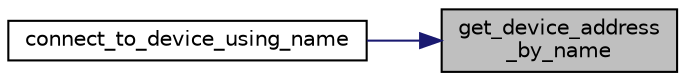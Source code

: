 digraph "get_device_address_by_name"
{
 // LATEX_PDF_SIZE
  edge [fontname="Helvetica",fontsize="10",labelfontname="Helvetica",labelfontsize="10"];
  node [fontname="Helvetica",fontsize="10",shape=record];
  rankdir="RL";
  Node1 [label="get_device_address\l_by_name",height=0.2,width=0.4,color="black", fillcolor="grey75", style="filled", fontcolor="black",tooltip="Get the device address using the device's name."];
  Node1 -> Node2 [dir="back",color="midnightblue",fontsize="10",style="solid",fontname="Helvetica"];
  Node2 [label="connect_to_device_using_name",height=0.2,width=0.4,color="black", fillcolor="white", style="filled",URL="$device_8h.html#a239ccbc658e9748750ae86965770b22f",tooltip=" "];
}
